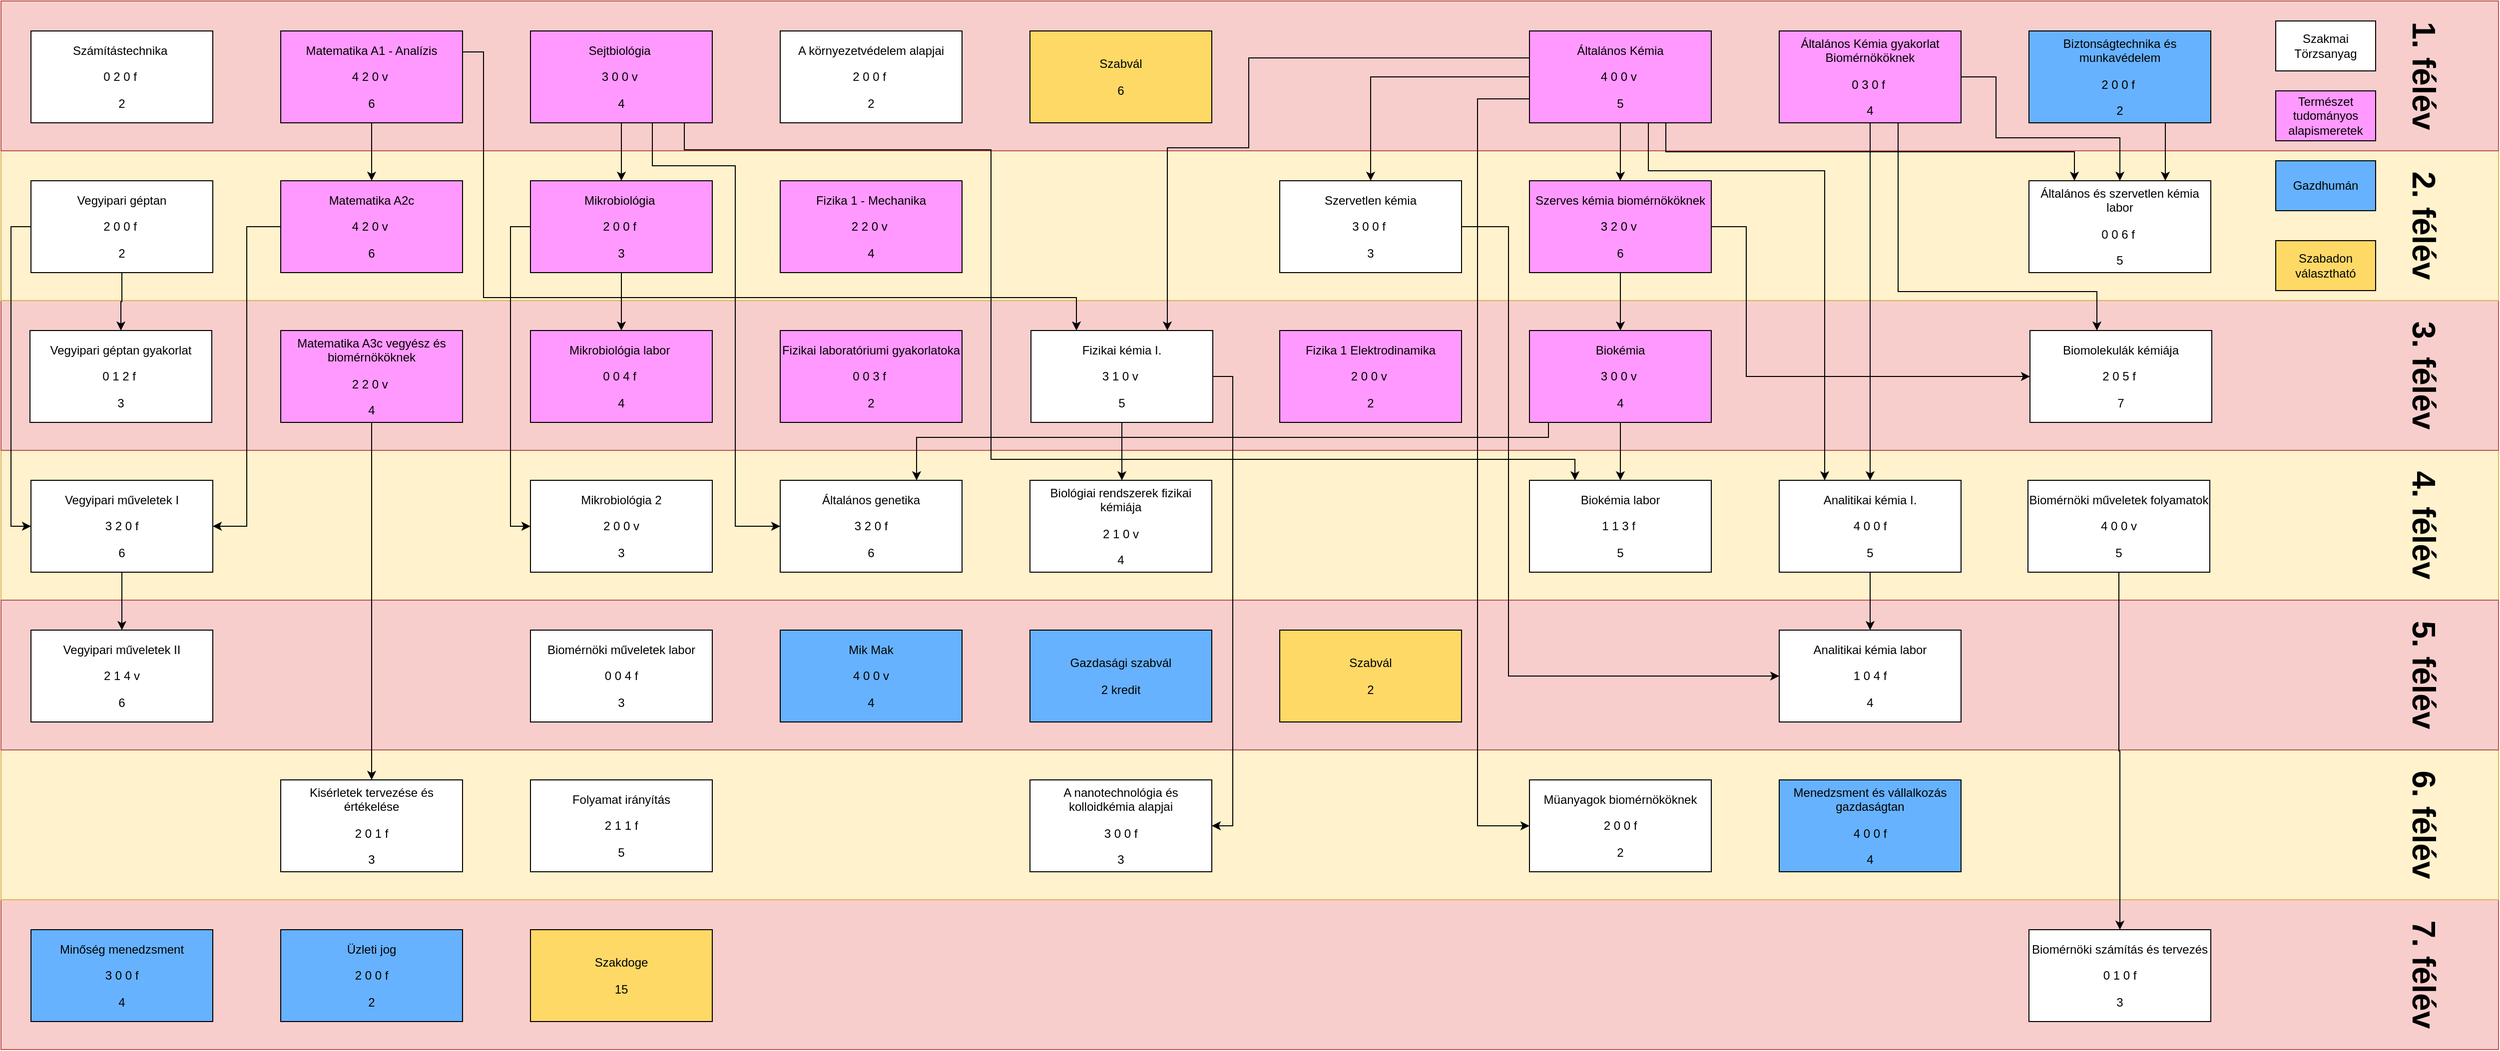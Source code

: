 <mxfile version="21.6.6" type="device">
  <diagram name="Page-1" id="2gk1e6h6jZ5hzgqR4Qzt">
    <mxGraphModel dx="4647" dy="2557" grid="0" gridSize="10" guides="1" tooltips="1" connect="1" arrows="1" fold="1" page="0" pageScale="1" pageWidth="827" pageHeight="1169" math="0" shadow="0">
      <root>
        <mxCell id="0" />
        <mxCell id="1" parent="0" />
        <mxCell id="tEDepKTHtc-FestoL4mM-16" value="" style="rounded=0;whiteSpace=wrap;html=1;fillColor=#f8cecc;strokeColor=#b85450;" vertex="1" parent="1">
          <mxGeometry x="-1280" y="670" width="2500" height="150" as="geometry" />
        </mxCell>
        <mxCell id="tEDepKTHtc-FestoL4mM-15" value="" style="rounded=0;whiteSpace=wrap;html=1;fillColor=#fff2cc;strokeColor=#d6b656;" vertex="1" parent="1">
          <mxGeometry x="-1280" y="520" width="2500" height="150" as="geometry" />
        </mxCell>
        <mxCell id="tEDepKTHtc-FestoL4mM-13" value="" style="rounded=0;whiteSpace=wrap;html=1;fillColor=#fff2cc;strokeColor=#d6b656;" vertex="1" parent="1">
          <mxGeometry x="-1280" y="220" width="2500" height="150" as="geometry" />
        </mxCell>
        <mxCell id="tEDepKTHtc-FestoL4mM-14" value="" style="rounded=0;whiteSpace=wrap;html=1;fillColor=#f8cecc;strokeColor=#b85450;" vertex="1" parent="1">
          <mxGeometry x="-1280" y="370" width="2500" height="150" as="geometry" />
        </mxCell>
        <mxCell id="tEDepKTHtc-FestoL4mM-12" value="" style="rounded=0;whiteSpace=wrap;html=1;fillColor=#f8cecc;strokeColor=#b85450;" vertex="1" parent="1">
          <mxGeometry x="-1280" y="70" width="2500" height="150" as="geometry" />
        </mxCell>
        <mxCell id="tEDepKTHtc-FestoL4mM-11" value="" style="rounded=0;whiteSpace=wrap;html=1;fillColor=#fff2cc;strokeColor=#d6b656;" vertex="1" parent="1">
          <mxGeometry x="-1280" y="-80" width="2500" height="150" as="geometry" />
        </mxCell>
        <mxCell id="tEDepKTHtc-FestoL4mM-10" value="" style="rounded=0;whiteSpace=wrap;html=1;fillColor=#f8cecc;strokeColor=#b85450;" vertex="1" parent="1">
          <mxGeometry x="-1280" y="-230" width="2500" height="150" as="geometry" />
        </mxCell>
        <mxCell id="pWVEINPeNuQL2jkPcfjg-496" style="edgeStyle=orthogonalEdgeStyle;rounded=0;orthogonalLoop=1;jettySize=auto;html=1;exitX=0.75;exitY=1;exitDx=0;exitDy=0;entryX=0.75;entryY=0;entryDx=0;entryDy=0;" parent="1" source="pWVEINPeNuQL2jkPcfjg-359" target="pWVEINPeNuQL2jkPcfjg-370" edge="1">
          <mxGeometry relative="1" as="geometry" />
        </mxCell>
        <mxCell id="pWVEINPeNuQL2jkPcfjg-359" value="&lt;div style=&quot;&quot; title=&quot;Page 10&quot; class=&quot;page&quot;&gt;&lt;div class=&quot;section&quot;&gt;&lt;div class=&quot;layoutArea&quot;&gt;&lt;div class=&quot;column&quot;&gt;&lt;p&gt;Biztonságtechnika és munkavédelem&lt;/p&gt;&lt;p&gt;2 0 0 f&amp;nbsp;&lt;/p&gt;&lt;p&gt;2&lt;/p&gt;&lt;/div&gt;&lt;/div&gt;&lt;/div&gt;&lt;/div&gt;" style="whiteSpace=wrap;html=1;fillColor=#66B2FF;" parent="1" vertex="1">
          <mxGeometry x="750" y="-200" width="182" height="92" as="geometry" />
        </mxCell>
        <mxCell id="pWVEINPeNuQL2jkPcfjg-402" style="edgeStyle=orthogonalEdgeStyle;rounded=0;orthogonalLoop=1;jettySize=auto;html=1;exitX=0;exitY=0.75;exitDx=0;exitDy=0;" parent="1" source="pWVEINPeNuQL2jkPcfjg-360" target="pWVEINPeNuQL2jkPcfjg-372" edge="1">
          <mxGeometry relative="1" as="geometry">
            <Array as="points">
              <mxPoint x="250" y="-156" />
              <mxPoint x="298" y="-156" />
              <mxPoint x="298" y="-154" />
              <mxPoint x="91" y="-154" />
            </Array>
          </mxGeometry>
        </mxCell>
        <mxCell id="pWVEINPeNuQL2jkPcfjg-411" style="edgeStyle=orthogonalEdgeStyle;rounded=0;orthogonalLoop=1;jettySize=auto;html=1;entryX=0.75;entryY=0;entryDx=0;entryDy=0;" parent="1" source="pWVEINPeNuQL2jkPcfjg-360" target="pWVEINPeNuQL2jkPcfjg-378" edge="1">
          <mxGeometry relative="1" as="geometry">
            <Array as="points">
              <mxPoint x="-31" y="-173" />
              <mxPoint x="-31" y="-83" />
              <mxPoint x="-113" y="-83" />
            </Array>
          </mxGeometry>
        </mxCell>
        <mxCell id="pWVEINPeNuQL2jkPcfjg-460" style="edgeStyle=orthogonalEdgeStyle;rounded=0;orthogonalLoop=1;jettySize=auto;html=1;exitX=0.25;exitY=1;exitDx=0;exitDy=0;entryX=0.25;entryY=0;entryDx=0;entryDy=0;" parent="1" source="pWVEINPeNuQL2jkPcfjg-360" target="pWVEINPeNuQL2jkPcfjg-385" edge="1">
          <mxGeometry relative="1" as="geometry">
            <Array as="points">
              <mxPoint x="295" y="-133" />
              <mxPoint x="369" y="-133" />
              <mxPoint x="369" y="-60" />
              <mxPoint x="545" y="-60" />
            </Array>
          </mxGeometry>
        </mxCell>
        <mxCell id="pWVEINPeNuQL2jkPcfjg-479" style="edgeStyle=orthogonalEdgeStyle;rounded=0;orthogonalLoop=1;jettySize=auto;html=1;exitX=0.5;exitY=1;exitDx=0;exitDy=0;" parent="1" source="pWVEINPeNuQL2jkPcfjg-360" target="pWVEINPeNuQL2jkPcfjg-369" edge="1">
          <mxGeometry relative="1" as="geometry" />
        </mxCell>
        <mxCell id="pWVEINPeNuQL2jkPcfjg-494" style="edgeStyle=orthogonalEdgeStyle;rounded=0;orthogonalLoop=1;jettySize=auto;html=1;exitX=0;exitY=0.5;exitDx=0;exitDy=0;entryX=0;entryY=0.5;entryDx=0;entryDy=0;" parent="1" source="pWVEINPeNuQL2jkPcfjg-360" target="pWVEINPeNuQL2jkPcfjg-395" edge="1">
          <mxGeometry relative="1" as="geometry">
            <Array as="points">
              <mxPoint x="250" y="-132" />
              <mxPoint x="198" y="-132" />
              <mxPoint x="198" y="596" />
            </Array>
          </mxGeometry>
        </mxCell>
        <mxCell id="pWVEINPeNuQL2jkPcfjg-498" style="edgeStyle=orthogonalEdgeStyle;rounded=0;orthogonalLoop=1;jettySize=auto;html=1;exitX=0.75;exitY=1;exitDx=0;exitDy=0;entryX=0.25;entryY=0;entryDx=0;entryDy=0;" parent="1" source="pWVEINPeNuQL2jkPcfjg-360" target="pWVEINPeNuQL2jkPcfjg-370" edge="1">
          <mxGeometry relative="1" as="geometry" />
        </mxCell>
        <mxCell id="pWVEINPeNuQL2jkPcfjg-360" value="&lt;div style=&quot;&quot; title=&quot;Page 10&quot; class=&quot;page&quot;&gt;&lt;div class=&quot;section&quot;&gt;&lt;div class=&quot;layoutArea&quot;&gt;&lt;div class=&quot;column&quot;&gt;&lt;p&gt;Általános Kémia&lt;/p&gt;&lt;p&gt;4 0 0 v&amp;nbsp;&lt;/p&gt;&lt;p&gt;5&lt;/p&gt;&lt;/div&gt;&lt;/div&gt;&lt;/div&gt;&lt;/div&gt;" style="whiteSpace=wrap;html=1;fillColor=#FF99FF;" parent="1" vertex="1">
          <mxGeometry x="250" y="-200" width="182" height="92" as="geometry" />
        </mxCell>
        <mxCell id="pWVEINPeNuQL2jkPcfjg-409" style="edgeStyle=orthogonalEdgeStyle;rounded=0;orthogonalLoop=1;jettySize=auto;html=1;" parent="1" source="pWVEINPeNuQL2jkPcfjg-361" target="pWVEINPeNuQL2jkPcfjg-377" edge="1">
          <mxGeometry relative="1" as="geometry">
            <Array as="points">
              <mxPoint x="619" y="61" />
              <mxPoint x="818" y="61" />
            </Array>
          </mxGeometry>
        </mxCell>
        <mxCell id="pWVEINPeNuQL2jkPcfjg-481" style="edgeStyle=orthogonalEdgeStyle;rounded=0;orthogonalLoop=1;jettySize=auto;html=1;exitX=0.5;exitY=1;exitDx=0;exitDy=0;" parent="1" source="pWVEINPeNuQL2jkPcfjg-361" target="pWVEINPeNuQL2jkPcfjg-385" edge="1">
          <mxGeometry relative="1" as="geometry" />
        </mxCell>
        <mxCell id="pWVEINPeNuQL2jkPcfjg-497" style="edgeStyle=orthogonalEdgeStyle;rounded=0;orthogonalLoop=1;jettySize=auto;html=1;exitX=1;exitY=0.5;exitDx=0;exitDy=0;" parent="1" source="pWVEINPeNuQL2jkPcfjg-361" target="pWVEINPeNuQL2jkPcfjg-370" edge="1">
          <mxGeometry relative="1" as="geometry">
            <Array as="points">
              <mxPoint x="717" y="-154" />
              <mxPoint x="717" y="-93" />
              <mxPoint x="841" y="-93" />
            </Array>
          </mxGeometry>
        </mxCell>
        <mxCell id="pWVEINPeNuQL2jkPcfjg-361" value="&lt;div style=&quot;&quot; title=&quot;Page 10&quot; class=&quot;page&quot;&gt;&lt;div class=&quot;section&quot;&gt;&lt;div class=&quot;layoutArea&quot;&gt;&lt;div class=&quot;column&quot;&gt;&lt;p&gt;Általános Kémia gyakorlat Biomérnököknek&lt;/p&gt;&lt;p&gt;0 3 0 f&amp;nbsp;&lt;/p&gt;&lt;p&gt;4&lt;/p&gt;&lt;/div&gt;&lt;/div&gt;&lt;/div&gt;&lt;/div&gt;" style="whiteSpace=wrap;html=1;fillColor=#FF99FF;" parent="1" vertex="1">
          <mxGeometry x="500" y="-200" width="182" height="92" as="geometry" />
        </mxCell>
        <mxCell id="pWVEINPeNuQL2jkPcfjg-397" value="" style="edgeStyle=orthogonalEdgeStyle;rounded=0;orthogonalLoop=1;jettySize=auto;html=1;" parent="1" source="pWVEINPeNuQL2jkPcfjg-362" target="pWVEINPeNuQL2jkPcfjg-366" edge="1">
          <mxGeometry relative="1" as="geometry" />
        </mxCell>
        <mxCell id="pWVEINPeNuQL2jkPcfjg-476" style="edgeStyle=orthogonalEdgeStyle;rounded=0;orthogonalLoop=1;jettySize=auto;html=1;exitX=1;exitY=0.5;exitDx=0;exitDy=0;entryX=0.25;entryY=0;entryDx=0;entryDy=0;" parent="1" source="pWVEINPeNuQL2jkPcfjg-362" target="pWVEINPeNuQL2jkPcfjg-378" edge="1">
          <mxGeometry relative="1" as="geometry">
            <Array as="points">
              <mxPoint x="-818" y="-179" />
              <mxPoint x="-797" y="-179" />
              <mxPoint x="-797" y="67" />
              <mxPoint x="-203" y="67" />
            </Array>
          </mxGeometry>
        </mxCell>
        <mxCell id="pWVEINPeNuQL2jkPcfjg-362" value="&lt;div style=&quot;&quot; title=&quot;Page 10&quot; class=&quot;page&quot;&gt;&lt;div class=&quot;section&quot;&gt;&lt;div class=&quot;layoutArea&quot;&gt;&lt;div class=&quot;column&quot;&gt;&lt;p&gt;Matematika A1 - Analízis&lt;/p&gt;&lt;p&gt;4 2 0 v&amp;nbsp;&lt;/p&gt;&lt;p&gt;6&lt;br&gt;&lt;/p&gt;&lt;/div&gt;&lt;/div&gt;&lt;/div&gt;&lt;/div&gt;" style="whiteSpace=wrap;html=1;fillColor=#FF99FF;" parent="1" vertex="1">
          <mxGeometry x="-1000" y="-200" width="182" height="92" as="geometry" />
        </mxCell>
        <mxCell id="pWVEINPeNuQL2jkPcfjg-473" style="edgeStyle=orthogonalEdgeStyle;rounded=0;orthogonalLoop=1;jettySize=auto;html=1;exitX=0.5;exitY=1;exitDx=0;exitDy=0;entryX=0.5;entryY=0;entryDx=0;entryDy=0;" parent="1" source="pWVEINPeNuQL2jkPcfjg-363" target="pWVEINPeNuQL2jkPcfjg-367" edge="1">
          <mxGeometry relative="1" as="geometry" />
        </mxCell>
        <mxCell id="pWVEINPeNuQL2jkPcfjg-477" style="edgeStyle=orthogonalEdgeStyle;rounded=0;orthogonalLoop=1;jettySize=auto;html=1;exitX=0.75;exitY=1;exitDx=0;exitDy=0;entryX=0.25;entryY=0;entryDx=0;entryDy=0;" parent="1" source="pWVEINPeNuQL2jkPcfjg-363" target="pWVEINPeNuQL2jkPcfjg-382" edge="1">
          <mxGeometry relative="1" as="geometry">
            <mxPoint y="162" as="targetPoint" />
            <Array as="points">
              <mxPoint x="-596" y="-108" />
              <mxPoint x="-596" y="-81" />
              <mxPoint x="-289" y="-81" />
              <mxPoint x="-289" y="229" />
              <mxPoint x="295" y="229" />
            </Array>
          </mxGeometry>
        </mxCell>
        <mxCell id="pWVEINPeNuQL2jkPcfjg-492" style="edgeStyle=orthogonalEdgeStyle;rounded=0;orthogonalLoop=1;jettySize=auto;html=1;exitX=1;exitY=0.5;exitDx=0;exitDy=0;entryX=0;entryY=0.5;entryDx=0;entryDy=0;" parent="1" source="pWVEINPeNuQL2jkPcfjg-363" target="pWVEINPeNuQL2jkPcfjg-384" edge="1">
          <mxGeometry relative="1" as="geometry">
            <Array as="points">
              <mxPoint x="-628" y="-154" />
              <mxPoint x="-628" y="-65" />
              <mxPoint x="-545" y="-65" />
              <mxPoint x="-545" y="296" />
            </Array>
          </mxGeometry>
        </mxCell>
        <mxCell id="pWVEINPeNuQL2jkPcfjg-363" value="&lt;div style=&quot;&quot; title=&quot;Page 10&quot; class=&quot;page&quot;&gt;&lt;div class=&quot;section&quot;&gt;&lt;div class=&quot;layoutArea&quot;&gt;&lt;div class=&quot;column&quot;&gt;&lt;p&gt;Sejtbiológia&amp;nbsp;&lt;/p&gt;&lt;p&gt;3 0 0 v&amp;nbsp;&lt;/p&gt;&lt;p&gt;4&lt;/p&gt;&lt;/div&gt;&lt;/div&gt;&lt;/div&gt;&lt;/div&gt;" style="whiteSpace=wrap;html=1;fillColor=#FF99FF;" parent="1" vertex="1">
          <mxGeometry x="-750" y="-200" width="182" height="92" as="geometry" />
        </mxCell>
        <mxCell id="pWVEINPeNuQL2jkPcfjg-364" value="&lt;div style=&quot;&quot; title=&quot;Page 10&quot; class=&quot;page&quot;&gt;&lt;div class=&quot;section&quot;&gt;&lt;div class=&quot;layoutArea&quot;&gt;&lt;div class=&quot;column&quot;&gt;&lt;p&gt;A környezetvédelem alapjai&lt;/p&gt;&lt;p&gt;2 0 0 f&amp;nbsp;&lt;br&gt;&lt;/p&gt;&lt;p&gt;2&lt;/p&gt;&lt;/div&gt;&lt;/div&gt;&lt;/div&gt;&lt;/div&gt;" style="whiteSpace=wrap;html=1;" parent="1" vertex="1">
          <mxGeometry x="-500" y="-200" width="182" height="92" as="geometry" />
        </mxCell>
        <mxCell id="pWVEINPeNuQL2jkPcfjg-365" value="&lt;div style=&quot;&quot; title=&quot;Page 10&quot; class=&quot;page&quot;&gt;&lt;div class=&quot;section&quot;&gt;&lt;div class=&quot;layoutArea&quot;&gt;&lt;div class=&quot;column&quot;&gt;&lt;p&gt;Számítástechnika&amp;nbsp;&lt;/p&gt;&lt;p&gt;0 2 0 f&amp;nbsp;&lt;br&gt;&lt;/p&gt;&lt;p&gt;2&lt;/p&gt;&lt;/div&gt;&lt;/div&gt;&lt;/div&gt;&lt;/div&gt;" style="whiteSpace=wrap;html=1;" parent="1" vertex="1">
          <mxGeometry x="-1250" y="-200" width="182" height="92" as="geometry" />
        </mxCell>
        <mxCell id="pWVEINPeNuQL2jkPcfjg-443" style="edgeStyle=orthogonalEdgeStyle;rounded=0;orthogonalLoop=1;jettySize=auto;html=1;exitX=0;exitY=0.5;exitDx=0;exitDy=0;entryX=1;entryY=0.5;entryDx=0;entryDy=0;" parent="1" source="pWVEINPeNuQL2jkPcfjg-366" target="pWVEINPeNuQL2jkPcfjg-383" edge="1">
          <mxGeometry relative="1" as="geometry" />
        </mxCell>
        <mxCell id="pWVEINPeNuQL2jkPcfjg-366" value="&lt;div style=&quot;&quot; title=&quot;Page 10&quot; class=&quot;page&quot;&gt;&lt;div class=&quot;section&quot;&gt;&lt;div class=&quot;layoutArea&quot;&gt;&lt;div class=&quot;column&quot;&gt;&lt;p&gt;Matematika A2c&lt;/p&gt;&lt;p&gt;4 2 0 v&amp;nbsp;&lt;br&gt;&lt;/p&gt;&lt;p&gt;6&lt;/p&gt;&lt;/div&gt;&lt;/div&gt;&lt;/div&gt;&lt;/div&gt;" style="whiteSpace=wrap;html=1;fillColor=#FF99FF;" parent="1" vertex="1">
          <mxGeometry x="-1000" y="-50" width="182" height="92" as="geometry" />
        </mxCell>
        <mxCell id="pWVEINPeNuQL2jkPcfjg-415" value="" style="edgeStyle=orthogonalEdgeStyle;rounded=0;orthogonalLoop=1;jettySize=auto;html=1;" parent="1" source="pWVEINPeNuQL2jkPcfjg-367" target="pWVEINPeNuQL2jkPcfjg-379" edge="1">
          <mxGeometry relative="1" as="geometry" />
        </mxCell>
        <mxCell id="pWVEINPeNuQL2jkPcfjg-491" style="edgeStyle=orthogonalEdgeStyle;rounded=0;orthogonalLoop=1;jettySize=auto;html=1;exitX=0;exitY=0.5;exitDx=0;exitDy=0;entryX=0;entryY=0.5;entryDx=0;entryDy=0;" parent="1" source="pWVEINPeNuQL2jkPcfjg-367" target="pWVEINPeNuQL2jkPcfjg-388" edge="1">
          <mxGeometry relative="1" as="geometry" />
        </mxCell>
        <mxCell id="pWVEINPeNuQL2jkPcfjg-367" value="&lt;div style=&quot;&quot; title=&quot;Page 10&quot; class=&quot;page&quot;&gt;&lt;div class=&quot;section&quot;&gt;&lt;div class=&quot;layoutArea&quot;&gt;&lt;div class=&quot;column&quot;&gt;&lt;p&gt;Mikrobiológia&amp;nbsp;&lt;/p&gt;&lt;p&gt;2 0 0 f&amp;nbsp;&lt;/p&gt;&lt;p&gt;3&lt;/p&gt;&lt;/div&gt;&lt;/div&gt;&lt;/div&gt;&lt;/div&gt;" style="whiteSpace=wrap;html=1;fillColor=#FF99FF;" parent="1" vertex="1">
          <mxGeometry x="-750" y="-50" width="182" height="92" as="geometry" />
        </mxCell>
        <mxCell id="pWVEINPeNuQL2jkPcfjg-368" value="&lt;div style=&quot;&quot; title=&quot;Page 10&quot; class=&quot;page&quot;&gt;&lt;div class=&quot;section&quot;&gt;&lt;div class=&quot;layoutArea&quot;&gt;&lt;div class=&quot;column&quot;&gt;&lt;p&gt;Fizika 1 - Mechanika&lt;/p&gt;&lt;p&gt;2 2 0 v&amp;nbsp;&lt;br&gt;&lt;/p&gt;&lt;p&gt;4&lt;/p&gt;&lt;/div&gt;&lt;/div&gt;&lt;/div&gt;&lt;/div&gt;" style="whiteSpace=wrap;html=1;fillColor=#FF99FF;" parent="1" vertex="1">
          <mxGeometry x="-500" y="-50" width="182" height="92" as="geometry" />
        </mxCell>
        <mxCell id="pWVEINPeNuQL2jkPcfjg-447" style="edgeStyle=orthogonalEdgeStyle;rounded=0;orthogonalLoop=1;jettySize=auto;html=1;exitX=0.5;exitY=1;exitDx=0;exitDy=0;entryX=0.5;entryY=0;entryDx=0;entryDy=0;" parent="1" source="pWVEINPeNuQL2jkPcfjg-369" target="pWVEINPeNuQL2jkPcfjg-373" edge="1">
          <mxGeometry relative="1" as="geometry" />
        </mxCell>
        <mxCell id="pWVEINPeNuQL2jkPcfjg-495" style="edgeStyle=orthogonalEdgeStyle;rounded=0;orthogonalLoop=1;jettySize=auto;html=1;exitX=1;exitY=0.5;exitDx=0;exitDy=0;entryX=0;entryY=0.5;entryDx=0;entryDy=0;" parent="1" source="pWVEINPeNuQL2jkPcfjg-369" target="pWVEINPeNuQL2jkPcfjg-377" edge="1">
          <mxGeometry relative="1" as="geometry">
            <Array as="points">
              <mxPoint x="467" y="-4" />
              <mxPoint x="467" y="146" />
            </Array>
          </mxGeometry>
        </mxCell>
        <mxCell id="pWVEINPeNuQL2jkPcfjg-369" value="&lt;div style=&quot;&quot; title=&quot;Page 10&quot; class=&quot;page&quot;&gt;&lt;div class=&quot;section&quot;&gt;&lt;div class=&quot;layoutArea&quot;&gt;&lt;div class=&quot;column&quot;&gt;&lt;p&gt;Szerves kémia biomérnököknek&lt;/p&gt;&lt;p&gt;3 2 0 v&amp;nbsp;&lt;br&gt;&lt;/p&gt;&lt;p&gt;6&lt;/p&gt;&lt;/div&gt;&lt;/div&gt;&lt;/div&gt;&lt;/div&gt;" style="whiteSpace=wrap;html=1;fillColor=#FF99FF;" parent="1" vertex="1">
          <mxGeometry x="250" y="-50" width="182" height="92" as="geometry" />
        </mxCell>
        <mxCell id="pWVEINPeNuQL2jkPcfjg-370" value="&lt;div style=&quot;&quot; title=&quot;Page 10&quot; class=&quot;page&quot;&gt;&lt;div class=&quot;section&quot;&gt;&lt;div class=&quot;layoutArea&quot;&gt;&lt;div class=&quot;column&quot;&gt;&lt;p&gt;Általános és szervetlen kémia labor&lt;/p&gt;&lt;p&gt;0 0 6 f&amp;nbsp;&lt;br&gt;&lt;/p&gt;&lt;p&gt;5&lt;/p&gt;&lt;/div&gt;&lt;/div&gt;&lt;/div&gt;&lt;/div&gt;" style="whiteSpace=wrap;html=1;" parent="1" vertex="1">
          <mxGeometry x="750" y="-50" width="182" height="92" as="geometry" />
        </mxCell>
        <mxCell id="pWVEINPeNuQL2jkPcfjg-429" value="" style="edgeStyle=orthogonalEdgeStyle;rounded=0;orthogonalLoop=1;jettySize=auto;html=1;" parent="1" source="pWVEINPeNuQL2jkPcfjg-371" target="pWVEINPeNuQL2jkPcfjg-380" edge="1">
          <mxGeometry relative="1" as="geometry" />
        </mxCell>
        <mxCell id="pWVEINPeNuQL2jkPcfjg-472" style="edgeStyle=orthogonalEdgeStyle;rounded=0;orthogonalLoop=1;jettySize=auto;html=1;exitX=0;exitY=0.5;exitDx=0;exitDy=0;entryX=0;entryY=0.5;entryDx=0;entryDy=0;" parent="1" source="pWVEINPeNuQL2jkPcfjg-371" target="pWVEINPeNuQL2jkPcfjg-383" edge="1">
          <mxGeometry relative="1" as="geometry" />
        </mxCell>
        <mxCell id="pWVEINPeNuQL2jkPcfjg-371" value="&lt;div style=&quot;&quot; title=&quot;Page 10&quot; class=&quot;page&quot;&gt;&lt;div class=&quot;section&quot;&gt;&lt;div class=&quot;layoutArea&quot;&gt;&lt;div class=&quot;column&quot;&gt;&lt;p&gt;Vegyipari géptan&lt;/p&gt;&lt;p&gt;2 0 0 f&amp;nbsp;&lt;br&gt;&lt;/p&gt;&lt;p&gt;2&lt;/p&gt;&lt;/div&gt;&lt;/div&gt;&lt;/div&gt;&lt;/div&gt;" style="whiteSpace=wrap;html=1;" parent="1" vertex="1">
          <mxGeometry x="-1250" y="-50" width="182" height="92" as="geometry" />
        </mxCell>
        <mxCell id="pWVEINPeNuQL2jkPcfjg-462" style="edgeStyle=orthogonalEdgeStyle;rounded=0;orthogonalLoop=1;jettySize=auto;html=1;entryX=0;entryY=0.5;entryDx=0;entryDy=0;" parent="1" source="pWVEINPeNuQL2jkPcfjg-372" target="pWVEINPeNuQL2jkPcfjg-389" edge="1">
          <mxGeometry relative="1" as="geometry">
            <mxPoint x="445" y="480" as="targetPoint" />
            <Array as="points">
              <mxPoint x="229" y="-4" />
              <mxPoint x="229" y="446" />
            </Array>
          </mxGeometry>
        </mxCell>
        <mxCell id="pWVEINPeNuQL2jkPcfjg-372" value="&lt;div style=&quot;&quot; title=&quot;Page 10&quot; class=&quot;page&quot;&gt;&lt;div class=&quot;section&quot;&gt;&lt;div class=&quot;layoutArea&quot;&gt;&lt;div class=&quot;column&quot;&gt;&lt;p&gt;Szervetlen kémia&lt;/p&gt;&lt;p&gt;3 0 0 f&amp;nbsp;&lt;/p&gt;&lt;p&gt;3&lt;/p&gt;&lt;/div&gt;&lt;/div&gt;&lt;/div&gt;&lt;/div&gt;" style="whiteSpace=wrap;html=1;" parent="1" vertex="1">
          <mxGeometry y="-50" width="182" height="92" as="geometry" />
        </mxCell>
        <mxCell id="pWVEINPeNuQL2jkPcfjg-444" style="edgeStyle=orthogonalEdgeStyle;rounded=0;orthogonalLoop=1;jettySize=auto;html=1;exitX=0.25;exitY=1;exitDx=0;exitDy=0;entryX=0.75;entryY=0;entryDx=0;entryDy=0;" parent="1" source="pWVEINPeNuQL2jkPcfjg-373" target="pWVEINPeNuQL2jkPcfjg-384" edge="1">
          <mxGeometry relative="1" as="geometry">
            <Array as="points">
              <mxPoint x="269" y="192" />
              <mxPoint x="269" y="207" />
              <mxPoint x="-363" y="207" />
            </Array>
          </mxGeometry>
        </mxCell>
        <mxCell id="pWVEINPeNuQL2jkPcfjg-480" style="edgeStyle=orthogonalEdgeStyle;rounded=0;orthogonalLoop=1;jettySize=auto;html=1;exitX=0.5;exitY=1;exitDx=0;exitDy=0;" parent="1" source="pWVEINPeNuQL2jkPcfjg-373" target="pWVEINPeNuQL2jkPcfjg-382" edge="1">
          <mxGeometry relative="1" as="geometry" />
        </mxCell>
        <mxCell id="pWVEINPeNuQL2jkPcfjg-373" value="&lt;div style=&quot;&quot; title=&quot;Page 10&quot; class=&quot;page&quot;&gt;&lt;div class=&quot;section&quot;&gt;&lt;div class=&quot;layoutArea&quot;&gt;&lt;div class=&quot;column&quot;&gt;&lt;p&gt;Biokémia&lt;/p&gt;&lt;p&gt;3 0 0 v&amp;nbsp;&lt;br&gt;&lt;/p&gt;&lt;p&gt;4&lt;/p&gt;&lt;/div&gt;&lt;/div&gt;&lt;/div&gt;&lt;/div&gt;" style="whiteSpace=wrap;html=1;fillColor=#FF99FF;" parent="1" vertex="1">
          <mxGeometry x="250" y="100" width="182" height="92" as="geometry" />
        </mxCell>
        <mxCell id="pWVEINPeNuQL2jkPcfjg-374" value="&lt;div style=&quot;&quot; title=&quot;Page 10&quot; class=&quot;page&quot;&gt;&lt;div class=&quot;section&quot;&gt;&lt;div class=&quot;layoutArea&quot;&gt;&lt;div class=&quot;column&quot;&gt;&lt;p&gt;Fizika 1 Elektrodinamika&lt;/p&gt;&lt;p&gt;2 0 0 v&amp;nbsp;&lt;br&gt;&lt;/p&gt;&lt;p&gt;2&lt;/p&gt;&lt;/div&gt;&lt;/div&gt;&lt;/div&gt;&lt;/div&gt;" style="whiteSpace=wrap;html=1;fillColor=#FF99FF;" parent="1" vertex="1">
          <mxGeometry y="100" width="182" height="92" as="geometry" />
        </mxCell>
        <mxCell id="pWVEINPeNuQL2jkPcfjg-375" value="&lt;div style=&quot;&quot; title=&quot;Page 10&quot; class=&quot;page&quot;&gt;&lt;div class=&quot;section&quot;&gt;&lt;div class=&quot;layoutArea&quot;&gt;&lt;div class=&quot;column&quot;&gt;&lt;p&gt;Fizikai laboratóriumi gyakorlatoka&lt;/p&gt;&lt;p&gt;0 0 3 f&amp;nbsp;&lt;/p&gt;&lt;p&gt;2&lt;/p&gt;&lt;/div&gt;&lt;/div&gt;&lt;/div&gt;&lt;/div&gt;" style="whiteSpace=wrap;html=1;fillColor=#FF99FF;" parent="1" vertex="1">
          <mxGeometry x="-500" y="100" width="182" height="92" as="geometry" />
        </mxCell>
        <mxCell id="pWVEINPeNuQL2jkPcfjg-466" style="edgeStyle=orthogonalEdgeStyle;rounded=0;orthogonalLoop=1;jettySize=auto;html=1;exitX=0.5;exitY=1;exitDx=0;exitDy=0;" parent="1" source="pWVEINPeNuQL2jkPcfjg-376" target="pWVEINPeNuQL2jkPcfjg-393" edge="1">
          <mxGeometry relative="1" as="geometry" />
        </mxCell>
        <mxCell id="pWVEINPeNuQL2jkPcfjg-376" value="&lt;div style=&quot;&quot; title=&quot;Page 10&quot; class=&quot;page&quot;&gt;&lt;div class=&quot;section&quot;&gt;&lt;div class=&quot;layoutArea&quot;&gt;&lt;div class=&quot;column&quot;&gt;&lt;p&gt;Matematika A3c vegyész és biomérnököknek&lt;/p&gt;&lt;p&gt;2 2 0 v&amp;nbsp;&lt;br&gt;&lt;/p&gt;&lt;p&gt;4&lt;/p&gt;&lt;/div&gt;&lt;/div&gt;&lt;/div&gt;&lt;/div&gt;" style="whiteSpace=wrap;html=1;fillColor=#FF99FF;" parent="1" vertex="1">
          <mxGeometry x="-1000" y="100" width="182" height="92" as="geometry" />
        </mxCell>
        <mxCell id="pWVEINPeNuQL2jkPcfjg-377" value="&lt;div style=&quot;&quot; title=&quot;Page 10&quot; class=&quot;page&quot;&gt;&lt;div class=&quot;section&quot;&gt;&lt;div class=&quot;layoutArea&quot;&gt;&lt;div class=&quot;column&quot;&gt;&lt;p&gt;Biomolekulák kémiája&lt;/p&gt;&lt;p&gt;2 0 5 f&amp;nbsp;&lt;br&gt;&lt;/p&gt;&lt;p&gt;7&lt;/p&gt;&lt;/div&gt;&lt;/div&gt;&lt;/div&gt;&lt;/div&gt;" style="whiteSpace=wrap;html=1;" parent="1" vertex="1">
          <mxGeometry x="751" y="100" width="182" height="92" as="geometry" />
        </mxCell>
        <mxCell id="pWVEINPeNuQL2jkPcfjg-448" value="" style="edgeStyle=orthogonalEdgeStyle;rounded=0;orthogonalLoop=1;jettySize=auto;html=1;" parent="1" source="pWVEINPeNuQL2jkPcfjg-378" target="pWVEINPeNuQL2jkPcfjg-386" edge="1">
          <mxGeometry relative="1" as="geometry">
            <Array as="points">
              <mxPoint x="-139" y="263" />
              <mxPoint x="-139" y="263" />
            </Array>
          </mxGeometry>
        </mxCell>
        <mxCell id="pWVEINPeNuQL2jkPcfjg-493" style="edgeStyle=orthogonalEdgeStyle;rounded=0;orthogonalLoop=1;jettySize=auto;html=1;exitX=1;exitY=0.5;exitDx=0;exitDy=0;entryX=1;entryY=0.5;entryDx=0;entryDy=0;" parent="1" source="pWVEINPeNuQL2jkPcfjg-378" target="pWVEINPeNuQL2jkPcfjg-392" edge="1">
          <mxGeometry relative="1" as="geometry" />
        </mxCell>
        <mxCell id="pWVEINPeNuQL2jkPcfjg-378" value="&lt;div style=&quot;&quot; title=&quot;Page 10&quot; class=&quot;page&quot;&gt;&lt;div class=&quot;section&quot;&gt;&lt;div class=&quot;layoutArea&quot;&gt;&lt;div class=&quot;column&quot;&gt;&lt;p&gt;Fizikai kémia I.&lt;/p&gt;&lt;p&gt;3 1 0 v&amp;nbsp;&lt;br&gt;&lt;/p&gt;&lt;p&gt;5&lt;/p&gt;&lt;/div&gt;&lt;/div&gt;&lt;/div&gt;&lt;/div&gt;" style="whiteSpace=wrap;html=1;" parent="1" vertex="1">
          <mxGeometry x="-249" y="100" width="182" height="92" as="geometry" />
        </mxCell>
        <mxCell id="pWVEINPeNuQL2jkPcfjg-379" value="&lt;div style=&quot;&quot; title=&quot;Page 10&quot; class=&quot;page&quot;&gt;&lt;div class=&quot;section&quot;&gt;&lt;div class=&quot;layoutArea&quot;&gt;&lt;div class=&quot;column&quot;&gt;&lt;p&gt;Mikrobiológia labor&amp;nbsp;&lt;/p&gt;&lt;p&gt;0 0 4 f&amp;nbsp;&lt;br&gt;&lt;/p&gt;&lt;p&gt;4&lt;/p&gt;&lt;/div&gt;&lt;/div&gt;&lt;/div&gt;&lt;/div&gt;" style="whiteSpace=wrap;html=1;fillColor=#FF99FF;" parent="1" vertex="1">
          <mxGeometry x="-750" y="100" width="182" height="92" as="geometry" />
        </mxCell>
        <mxCell id="pWVEINPeNuQL2jkPcfjg-380" value="&lt;div style=&quot;&quot; title=&quot;Page 10&quot; class=&quot;page&quot;&gt;&lt;div class=&quot;section&quot;&gt;&lt;div class=&quot;layoutArea&quot;&gt;&lt;div class=&quot;column&quot;&gt;&lt;p&gt;Vegyipari géptan gyakorlat&lt;/p&gt;&lt;p&gt;0 1 2 f&amp;nbsp;&lt;br&gt;&lt;/p&gt;&lt;p&gt;3&lt;/p&gt;&lt;/div&gt;&lt;/div&gt;&lt;/div&gt;&lt;/div&gt;" style="whiteSpace=wrap;html=1;" parent="1" vertex="1">
          <mxGeometry x="-1251" y="100" width="182" height="92" as="geometry" />
        </mxCell>
        <mxCell id="pWVEINPeNuQL2jkPcfjg-381" value="&lt;div style=&quot;&quot; title=&quot;Page 10&quot; class=&quot;page&quot;&gt;&lt;div class=&quot;section&quot;&gt;&lt;div class=&quot;layoutArea&quot;&gt;&lt;div class=&quot;column&quot;&gt;&lt;p&gt;Szabvál&lt;/p&gt;&lt;p&gt;6&lt;/p&gt;&lt;/div&gt;&lt;/div&gt;&lt;/div&gt;&lt;/div&gt;" style="whiteSpace=wrap;html=1;fillColor=#FFD966;" parent="1" vertex="1">
          <mxGeometry x="-250" y="-200" width="182" height="92" as="geometry" />
        </mxCell>
        <mxCell id="pWVEINPeNuQL2jkPcfjg-382" value="&lt;div style=&quot;&quot; title=&quot;Page 10&quot; class=&quot;page&quot;&gt;&lt;div class=&quot;section&quot;&gt;&lt;div class=&quot;layoutArea&quot;&gt;&lt;div class=&quot;column&quot;&gt;&lt;p&gt;Biokémia labor&lt;/p&gt;&lt;p&gt;1 1 3 f&amp;nbsp;&lt;br&gt;&lt;/p&gt;&lt;p&gt;5&lt;/p&gt;&lt;/div&gt;&lt;/div&gt;&lt;/div&gt;&lt;/div&gt;" style="whiteSpace=wrap;html=1;" parent="1" vertex="1">
          <mxGeometry x="250" y="250" width="182" height="92" as="geometry" />
        </mxCell>
        <mxCell id="pWVEINPeNuQL2jkPcfjg-463" value="" style="edgeStyle=orthogonalEdgeStyle;rounded=0;orthogonalLoop=1;jettySize=auto;html=1;" parent="1" source="pWVEINPeNuQL2jkPcfjg-383" target="pWVEINPeNuQL2jkPcfjg-391" edge="1">
          <mxGeometry relative="1" as="geometry" />
        </mxCell>
        <mxCell id="pWVEINPeNuQL2jkPcfjg-383" value="&lt;div style=&quot;&quot; title=&quot;Page 10&quot; class=&quot;page&quot;&gt;&lt;div class=&quot;section&quot;&gt;&lt;div class=&quot;layoutArea&quot;&gt;&lt;div class=&quot;column&quot;&gt;&lt;p&gt;Vegyipari műveletek I&lt;/p&gt;&lt;p&gt;3 2 0 f&lt;/p&gt;&lt;p&gt;6&lt;/p&gt;&lt;/div&gt;&lt;/div&gt;&lt;/div&gt;&lt;/div&gt;" style="whiteSpace=wrap;html=1;" parent="1" vertex="1">
          <mxGeometry x="-1250" y="250" width="182" height="92" as="geometry" />
        </mxCell>
        <mxCell id="pWVEINPeNuQL2jkPcfjg-384" value="&lt;div style=&quot;&quot; title=&quot;Page 10&quot; class=&quot;page&quot;&gt;&lt;div class=&quot;section&quot;&gt;&lt;div class=&quot;layoutArea&quot;&gt;&lt;div class=&quot;column&quot;&gt;&lt;p&gt;Általános genetika&lt;/p&gt;&lt;p&gt;3 2 0 f&lt;/p&gt;&lt;p&gt;6&lt;/p&gt;&lt;/div&gt;&lt;/div&gt;&lt;/div&gt;&lt;/div&gt;" style="whiteSpace=wrap;html=1;" parent="1" vertex="1">
          <mxGeometry x="-500" y="250" width="182" height="92" as="geometry" />
        </mxCell>
        <mxCell id="pWVEINPeNuQL2jkPcfjg-461" value="" style="edgeStyle=orthogonalEdgeStyle;rounded=0;orthogonalLoop=1;jettySize=auto;html=1;" parent="1" source="pWVEINPeNuQL2jkPcfjg-385" target="pWVEINPeNuQL2jkPcfjg-389" edge="1">
          <mxGeometry relative="1" as="geometry" />
        </mxCell>
        <mxCell id="pWVEINPeNuQL2jkPcfjg-385" value="&lt;div style=&quot;&quot; title=&quot;Page 10&quot; class=&quot;page&quot;&gt;&lt;div class=&quot;section&quot;&gt;&lt;div class=&quot;layoutArea&quot;&gt;&lt;div class=&quot;column&quot;&gt;&lt;p&gt;Analitikai kémia I.&lt;/p&gt;&lt;p&gt;4 0 0 f&lt;/p&gt;&lt;p&gt;5&lt;/p&gt;&lt;/div&gt;&lt;/div&gt;&lt;/div&gt;&lt;/div&gt;" style="whiteSpace=wrap;html=1;" parent="1" vertex="1">
          <mxGeometry x="500" y="250" width="182" height="92" as="geometry" />
        </mxCell>
        <mxCell id="pWVEINPeNuQL2jkPcfjg-386" value="&lt;div style=&quot;&quot; title=&quot;Page 10&quot; class=&quot;page&quot;&gt;&lt;div class=&quot;section&quot;&gt;&lt;div class=&quot;layoutArea&quot;&gt;&lt;div class=&quot;column&quot;&gt;&lt;p&gt;Biológiai rendszerek fizikai kémiája&lt;/p&gt;&lt;p&gt;2 1 0 v&lt;/p&gt;&lt;p&gt;4&lt;/p&gt;&lt;/div&gt;&lt;/div&gt;&lt;/div&gt;&lt;/div&gt;" style="whiteSpace=wrap;html=1;" parent="1" vertex="1">
          <mxGeometry x="-250" y="250" width="182" height="92" as="geometry" />
        </mxCell>
        <mxCell id="pWVEINPeNuQL2jkPcfjg-468" style="edgeStyle=orthogonalEdgeStyle;rounded=0;orthogonalLoop=1;jettySize=auto;html=1;exitX=0.5;exitY=1;exitDx=0;exitDy=0;" parent="1" source="pWVEINPeNuQL2jkPcfjg-387" target="pWVEINPeNuQL2jkPcfjg-396" edge="1">
          <mxGeometry relative="1" as="geometry" />
        </mxCell>
        <mxCell id="pWVEINPeNuQL2jkPcfjg-387" value="&lt;div style=&quot;&quot; title=&quot;Page 10&quot; class=&quot;page&quot;&gt;&lt;div class=&quot;section&quot;&gt;&lt;div class=&quot;layoutArea&quot;&gt;&lt;div class=&quot;column&quot;&gt;&lt;p&gt;Biomérnöki műveletek folyamatok&lt;/p&gt;&lt;p&gt;4 0 0 v&lt;/p&gt;&lt;p&gt;5&lt;/p&gt;&lt;/div&gt;&lt;/div&gt;&lt;/div&gt;&lt;/div&gt;" style="whiteSpace=wrap;html=1;" parent="1" vertex="1">
          <mxGeometry x="749" y="250" width="182" height="92" as="geometry" />
        </mxCell>
        <mxCell id="pWVEINPeNuQL2jkPcfjg-388" value="&lt;div style=&quot;&quot; title=&quot;Page 10&quot; class=&quot;page&quot;&gt;&lt;div class=&quot;section&quot;&gt;&lt;div class=&quot;layoutArea&quot;&gt;&lt;div class=&quot;column&quot;&gt;&lt;p&gt;Mikrobiológia 2&lt;/p&gt;&lt;p&gt;2 0 0 v&lt;/p&gt;&lt;p&gt;3&lt;/p&gt;&lt;/div&gt;&lt;/div&gt;&lt;/div&gt;&lt;/div&gt;" style="whiteSpace=wrap;html=1;" parent="1" vertex="1">
          <mxGeometry x="-750" y="250" width="182" height="92" as="geometry" />
        </mxCell>
        <mxCell id="pWVEINPeNuQL2jkPcfjg-389" value="&lt;div style=&quot;&quot; title=&quot;Page 10&quot; class=&quot;page&quot;&gt;&lt;div class=&quot;section&quot;&gt;&lt;div class=&quot;layoutArea&quot;&gt;&lt;div class=&quot;column&quot;&gt;&lt;p&gt;Analitikai kémia labor&lt;/p&gt;&lt;p&gt;1 0 4 f&lt;/p&gt;&lt;p&gt;4&lt;/p&gt;&lt;/div&gt;&lt;/div&gt;&lt;/div&gt;&lt;/div&gt;" style="whiteSpace=wrap;html=1;" parent="1" vertex="1">
          <mxGeometry x="500" y="400" width="182" height="92" as="geometry" />
        </mxCell>
        <mxCell id="pWVEINPeNuQL2jkPcfjg-390" value="&lt;div style=&quot;&quot; title=&quot;Page 10&quot; class=&quot;page&quot;&gt;&lt;div class=&quot;section&quot;&gt;&lt;div class=&quot;layoutArea&quot;&gt;&lt;div class=&quot;column&quot;&gt;&lt;p&gt;Biomérnöki műveletek labor&lt;/p&gt;&lt;p&gt;0 0 4 f&lt;/p&gt;&lt;p&gt;3&lt;/p&gt;&lt;/div&gt;&lt;/div&gt;&lt;/div&gt;&lt;/div&gt;" style="whiteSpace=wrap;html=1;" parent="1" vertex="1">
          <mxGeometry x="-750" y="400" width="182" height="92" as="geometry" />
        </mxCell>
        <mxCell id="pWVEINPeNuQL2jkPcfjg-391" value="&lt;div style=&quot;&quot; title=&quot;Page 10&quot; class=&quot;page&quot;&gt;&lt;div class=&quot;section&quot;&gt;&lt;div class=&quot;layoutArea&quot;&gt;&lt;div class=&quot;column&quot;&gt;&lt;p&gt;Vegyipari műveletek II&lt;/p&gt;&lt;p&gt;2 1 4 v&lt;/p&gt;&lt;p&gt;6&lt;/p&gt;&lt;/div&gt;&lt;/div&gt;&lt;/div&gt;&lt;/div&gt;" style="whiteSpace=wrap;html=1;" parent="1" vertex="1">
          <mxGeometry x="-1250" y="400" width="182" height="92" as="geometry" />
        </mxCell>
        <mxCell id="pWVEINPeNuQL2jkPcfjg-392" value="&lt;div style=&quot;&quot; title=&quot;Page 10&quot; class=&quot;page&quot;&gt;&lt;div class=&quot;section&quot;&gt;&lt;div class=&quot;layoutArea&quot;&gt;&lt;div class=&quot;column&quot;&gt;&lt;p&gt;A nanotechnológia és kolloidkémia alapjai&lt;br&gt;&lt;/p&gt;&lt;p&gt;3 0 0 f&lt;/p&gt;&lt;p&gt;3&lt;/p&gt;&lt;/div&gt;&lt;/div&gt;&lt;/div&gt;&lt;/div&gt;" style="whiteSpace=wrap;html=1;" parent="1" vertex="1">
          <mxGeometry x="-250" y="550" width="182" height="92" as="geometry" />
        </mxCell>
        <mxCell id="pWVEINPeNuQL2jkPcfjg-393" value="&lt;div style=&quot;&quot; title=&quot;Page 10&quot; class=&quot;page&quot;&gt;&lt;div class=&quot;section&quot;&gt;&lt;div class=&quot;layoutArea&quot;&gt;&lt;div class=&quot;column&quot;&gt;&lt;p&gt;Kisérletek tervezése és értékelése&lt;br&gt;&lt;/p&gt;&lt;p&gt;2 0 1 f&lt;/p&gt;&lt;p&gt;3&lt;/p&gt;&lt;/div&gt;&lt;/div&gt;&lt;/div&gt;&lt;/div&gt;" style="whiteSpace=wrap;html=1;" parent="1" vertex="1">
          <mxGeometry x="-1000" y="550" width="182" height="92" as="geometry" />
        </mxCell>
        <mxCell id="pWVEINPeNuQL2jkPcfjg-394" value="&lt;div style=&quot;&quot; title=&quot;Page 10&quot; class=&quot;page&quot;&gt;&lt;div class=&quot;section&quot;&gt;&lt;div class=&quot;layoutArea&quot;&gt;&lt;div class=&quot;column&quot;&gt;&lt;p&gt;Folyamat irányítás&lt;br&gt;&lt;/p&gt;&lt;p&gt;2 1 1 f&lt;/p&gt;&lt;p&gt;5&lt;/p&gt;&lt;/div&gt;&lt;/div&gt;&lt;/div&gt;&lt;/div&gt;" style="whiteSpace=wrap;html=1;" parent="1" vertex="1">
          <mxGeometry x="-750" y="550" width="182" height="92" as="geometry" />
        </mxCell>
        <mxCell id="pWVEINPeNuQL2jkPcfjg-395" value="&lt;div style=&quot;&quot; title=&quot;Page 10&quot; class=&quot;page&quot;&gt;&lt;div class=&quot;section&quot;&gt;&lt;div class=&quot;layoutArea&quot;&gt;&lt;div class=&quot;column&quot;&gt;&lt;p&gt;Müanyagok biomérnököknek&lt;/p&gt;&lt;p&gt;2 0 0 f&lt;/p&gt;&lt;p&gt;2&lt;/p&gt;&lt;/div&gt;&lt;/div&gt;&lt;/div&gt;&lt;/div&gt;" style="whiteSpace=wrap;html=1;" parent="1" vertex="1">
          <mxGeometry x="250" y="550" width="182" height="92" as="geometry" />
        </mxCell>
        <mxCell id="pWVEINPeNuQL2jkPcfjg-396" value="&lt;div style=&quot;&quot; title=&quot;Page 10&quot; class=&quot;page&quot;&gt;&lt;div class=&quot;section&quot;&gt;&lt;div class=&quot;layoutArea&quot;&gt;&lt;div class=&quot;column&quot;&gt;&lt;p&gt;Biomérnöki számítás és tervezés&lt;br&gt;&lt;/p&gt;&lt;p&gt;0 1 0 f&lt;/p&gt;&lt;p&gt;3&lt;/p&gt;&lt;/div&gt;&lt;/div&gt;&lt;/div&gt;&lt;/div&gt;" style="whiteSpace=wrap;html=1;" parent="1" vertex="1">
          <mxGeometry x="750" y="700" width="182" height="92" as="geometry" />
        </mxCell>
        <mxCell id="pWVEINPeNuQL2jkPcfjg-419" value="&lt;div style=&quot;&quot; title=&quot;Page 10&quot; class=&quot;page&quot;&gt;&lt;div class=&quot;section&quot;&gt;&lt;div class=&quot;layoutArea&quot;&gt;&lt;div class=&quot;column&quot;&gt;&lt;p&gt;Mik Mak&lt;/p&gt;&lt;p&gt;4 0 0 v&lt;/p&gt;&lt;p&gt;4&lt;/p&gt;&lt;/div&gt;&lt;/div&gt;&lt;/div&gt;&lt;/div&gt;" style="whiteSpace=wrap;html=1;fillColor=#66B2FF;" parent="1" vertex="1">
          <mxGeometry x="-500" y="400" width="182" height="92" as="geometry" />
        </mxCell>
        <mxCell id="pWVEINPeNuQL2jkPcfjg-420" value="&lt;div style=&quot;&quot; title=&quot;Page 10&quot; class=&quot;page&quot;&gt;&lt;div class=&quot;section&quot;&gt;&lt;div class=&quot;layoutArea&quot;&gt;&lt;div class=&quot;column&quot;&gt;&lt;p&gt;Menedzsment és vállalkozás gazdaságtan&lt;/p&gt;&lt;p&gt;4 0 0 f&lt;br&gt;&lt;/p&gt;&lt;p&gt;4&lt;/p&gt;&lt;/div&gt;&lt;/div&gt;&lt;/div&gt;&lt;/div&gt;" style="whiteSpace=wrap;html=1;fillColor=#66B2FF;" parent="1" vertex="1">
          <mxGeometry x="500" y="550" width="182" height="92" as="geometry" />
        </mxCell>
        <mxCell id="pWVEINPeNuQL2jkPcfjg-421" value="&lt;div style=&quot;&quot; title=&quot;Page 10&quot; class=&quot;page&quot;&gt;&lt;div class=&quot;section&quot;&gt;&lt;div class=&quot;layoutArea&quot;&gt;&lt;div class=&quot;column&quot;&gt;&lt;p&gt;Üzleti jog&lt;/p&gt;&lt;p&gt;2 0 0 f&lt;br&gt;&lt;/p&gt;&lt;p&gt;2&lt;/p&gt;&lt;/div&gt;&lt;/div&gt;&lt;/div&gt;&lt;/div&gt;" style="whiteSpace=wrap;html=1;fillColor=#66B2FF;" parent="1" vertex="1">
          <mxGeometry x="-1000" y="700" width="182" height="92" as="geometry" />
        </mxCell>
        <mxCell id="pWVEINPeNuQL2jkPcfjg-422" value="&lt;div style=&quot;&quot; title=&quot;Page 10&quot; class=&quot;page&quot;&gt;&lt;div class=&quot;section&quot;&gt;&lt;div class=&quot;layoutArea&quot;&gt;&lt;div class=&quot;column&quot;&gt;&lt;p&gt;Minőség menedzsment&lt;/p&gt;&lt;p&gt;3 0 0 f&lt;br&gt;&lt;/p&gt;&lt;p&gt;4&lt;/p&gt;&lt;/div&gt;&lt;/div&gt;&lt;/div&gt;&lt;/div&gt;" style="whiteSpace=wrap;html=1;fillColor=#66B2FF;" parent="1" vertex="1">
          <mxGeometry x="-1250" y="700" width="182" height="92" as="geometry" />
        </mxCell>
        <mxCell id="pWVEINPeNuQL2jkPcfjg-423" value="&lt;div style=&quot;&quot; title=&quot;Page 10&quot; class=&quot;page&quot;&gt;&lt;div class=&quot;section&quot;&gt;&lt;div class=&quot;layoutArea&quot;&gt;&lt;div class=&quot;column&quot;&gt;&lt;p&gt;Gazdasági szabvál&lt;/p&gt;&lt;p&gt;2 kredit&lt;/p&gt;&lt;/div&gt;&lt;/div&gt;&lt;/div&gt;&lt;/div&gt;" style="whiteSpace=wrap;html=1;fillColor=#66B2FF;" parent="1" vertex="1">
          <mxGeometry x="-250" y="400" width="182" height="92" as="geometry" />
        </mxCell>
        <mxCell id="pWVEINPeNuQL2jkPcfjg-449" value="Gazdhumán" style="rounded=0;whiteSpace=wrap;html=1;fillColor=#66B2FF;" parent="1" vertex="1">
          <mxGeometry x="997" y="-70" width="100" height="50" as="geometry" />
        </mxCell>
        <mxCell id="pWVEINPeNuQL2jkPcfjg-450" value="Természet tudományos alapismeretek" style="rounded=0;whiteSpace=wrap;html=1;fillColor=#FF99FF;" parent="1" vertex="1">
          <mxGeometry x="997" y="-140" width="100" height="50" as="geometry" />
        </mxCell>
        <mxCell id="pWVEINPeNuQL2jkPcfjg-451" value="&lt;div style=&quot;&quot; title=&quot;Page 10&quot; class=&quot;page&quot;&gt;&lt;div class=&quot;section&quot;&gt;&lt;div class=&quot;layoutArea&quot;&gt;&lt;div class=&quot;column&quot;&gt;&lt;p&gt;Szakmai Törzsanyag&lt;/p&gt;&lt;/div&gt;&lt;/div&gt;&lt;/div&gt;&lt;/div&gt;" style="whiteSpace=wrap;html=1;" parent="1" vertex="1">
          <mxGeometry x="997" y="-210" width="100" height="50" as="geometry" />
        </mxCell>
        <mxCell id="pWVEINPeNuQL2jkPcfjg-500" value="Szabadon választható" style="rounded=0;whiteSpace=wrap;html=1;fillColor=#FFD966;" parent="1" vertex="1">
          <mxGeometry x="997" y="10" width="100" height="50" as="geometry" />
        </mxCell>
        <mxCell id="pWVEINPeNuQL2jkPcfjg-501" value="&lt;div style=&quot;&quot; title=&quot;Page 10&quot; class=&quot;page&quot;&gt;&lt;div class=&quot;section&quot;&gt;&lt;div class=&quot;layoutArea&quot;&gt;&lt;div class=&quot;column&quot;&gt;&lt;p&gt;Szabvál&lt;/p&gt;&lt;p&gt;2&lt;/p&gt;&lt;/div&gt;&lt;/div&gt;&lt;/div&gt;&lt;/div&gt;" style="whiteSpace=wrap;html=1;fillColor=#FFD966;" parent="1" vertex="1">
          <mxGeometry y="400" width="182" height="92" as="geometry" />
        </mxCell>
        <mxCell id="pWVEINPeNuQL2jkPcfjg-502" value="&lt;div style=&quot;&quot; title=&quot;Page 10&quot; class=&quot;page&quot;&gt;&lt;div class=&quot;section&quot;&gt;&lt;div class=&quot;layoutArea&quot;&gt;&lt;div class=&quot;column&quot;&gt;&lt;p&gt;Szakdoge&lt;/p&gt;&lt;p&gt;15&lt;/p&gt;&lt;/div&gt;&lt;/div&gt;&lt;/div&gt;&lt;/div&gt;" style="whiteSpace=wrap;html=1;fillColor=#FFD966;" parent="1" vertex="1">
          <mxGeometry x="-750" y="700" width="182" height="92" as="geometry" />
        </mxCell>
        <mxCell id="tEDepKTHtc-FestoL4mM-17" value="1. félév" style="text;html=1;strokeColor=none;fillColor=none;align=center;verticalAlign=middle;whiteSpace=wrap;rounded=0;fontStyle=1;direction=west;flipV=1;rotation=90;fontSize=32;" vertex="1" parent="1">
          <mxGeometry x="1070" y="-230" width="150" height="150" as="geometry" />
        </mxCell>
        <mxCell id="tEDepKTHtc-FestoL4mM-18" value="2. félév" style="text;html=1;strokeColor=none;fillColor=none;align=center;verticalAlign=middle;whiteSpace=wrap;rounded=0;fontStyle=1;direction=west;flipV=1;rotation=90;fontSize=32;" vertex="1" parent="1">
          <mxGeometry x="1070" y="-80" width="150" height="150" as="geometry" />
        </mxCell>
        <mxCell id="tEDepKTHtc-FestoL4mM-19" value="3. félév" style="text;html=1;strokeColor=none;fillColor=none;align=center;verticalAlign=middle;whiteSpace=wrap;rounded=0;fontStyle=1;direction=west;flipV=1;rotation=90;fontSize=32;" vertex="1" parent="1">
          <mxGeometry x="1070" y="70" width="150" height="150" as="geometry" />
        </mxCell>
        <mxCell id="tEDepKTHtc-FestoL4mM-20" value="4. félév" style="text;html=1;strokeColor=none;fillColor=none;align=center;verticalAlign=middle;whiteSpace=wrap;rounded=0;fontStyle=1;direction=west;flipV=1;rotation=90;fontSize=32;" vertex="1" parent="1">
          <mxGeometry x="1070" y="220" width="150" height="150" as="geometry" />
        </mxCell>
        <mxCell id="tEDepKTHtc-FestoL4mM-21" value="5. félév" style="text;html=1;strokeColor=none;fillColor=none;align=center;verticalAlign=middle;whiteSpace=wrap;rounded=0;fontStyle=1;direction=west;flipV=1;rotation=90;fontSize=32;" vertex="1" parent="1">
          <mxGeometry x="1070" y="370" width="150" height="150" as="geometry" />
        </mxCell>
        <mxCell id="tEDepKTHtc-FestoL4mM-22" value="6. félév" style="text;html=1;strokeColor=none;fillColor=none;align=center;verticalAlign=middle;whiteSpace=wrap;rounded=0;fontStyle=1;direction=west;flipV=1;rotation=90;fontSize=32;" vertex="1" parent="1">
          <mxGeometry x="1070" y="520" width="150" height="150" as="geometry" />
        </mxCell>
        <mxCell id="tEDepKTHtc-FestoL4mM-23" value="7. félév" style="text;html=1;strokeColor=none;fillColor=none;align=center;verticalAlign=middle;whiteSpace=wrap;rounded=0;fontStyle=1;direction=west;flipV=1;rotation=90;fontSize=32;" vertex="1" parent="1">
          <mxGeometry x="1070" y="670" width="150" height="150" as="geometry" />
        </mxCell>
      </root>
    </mxGraphModel>
  </diagram>
</mxfile>
